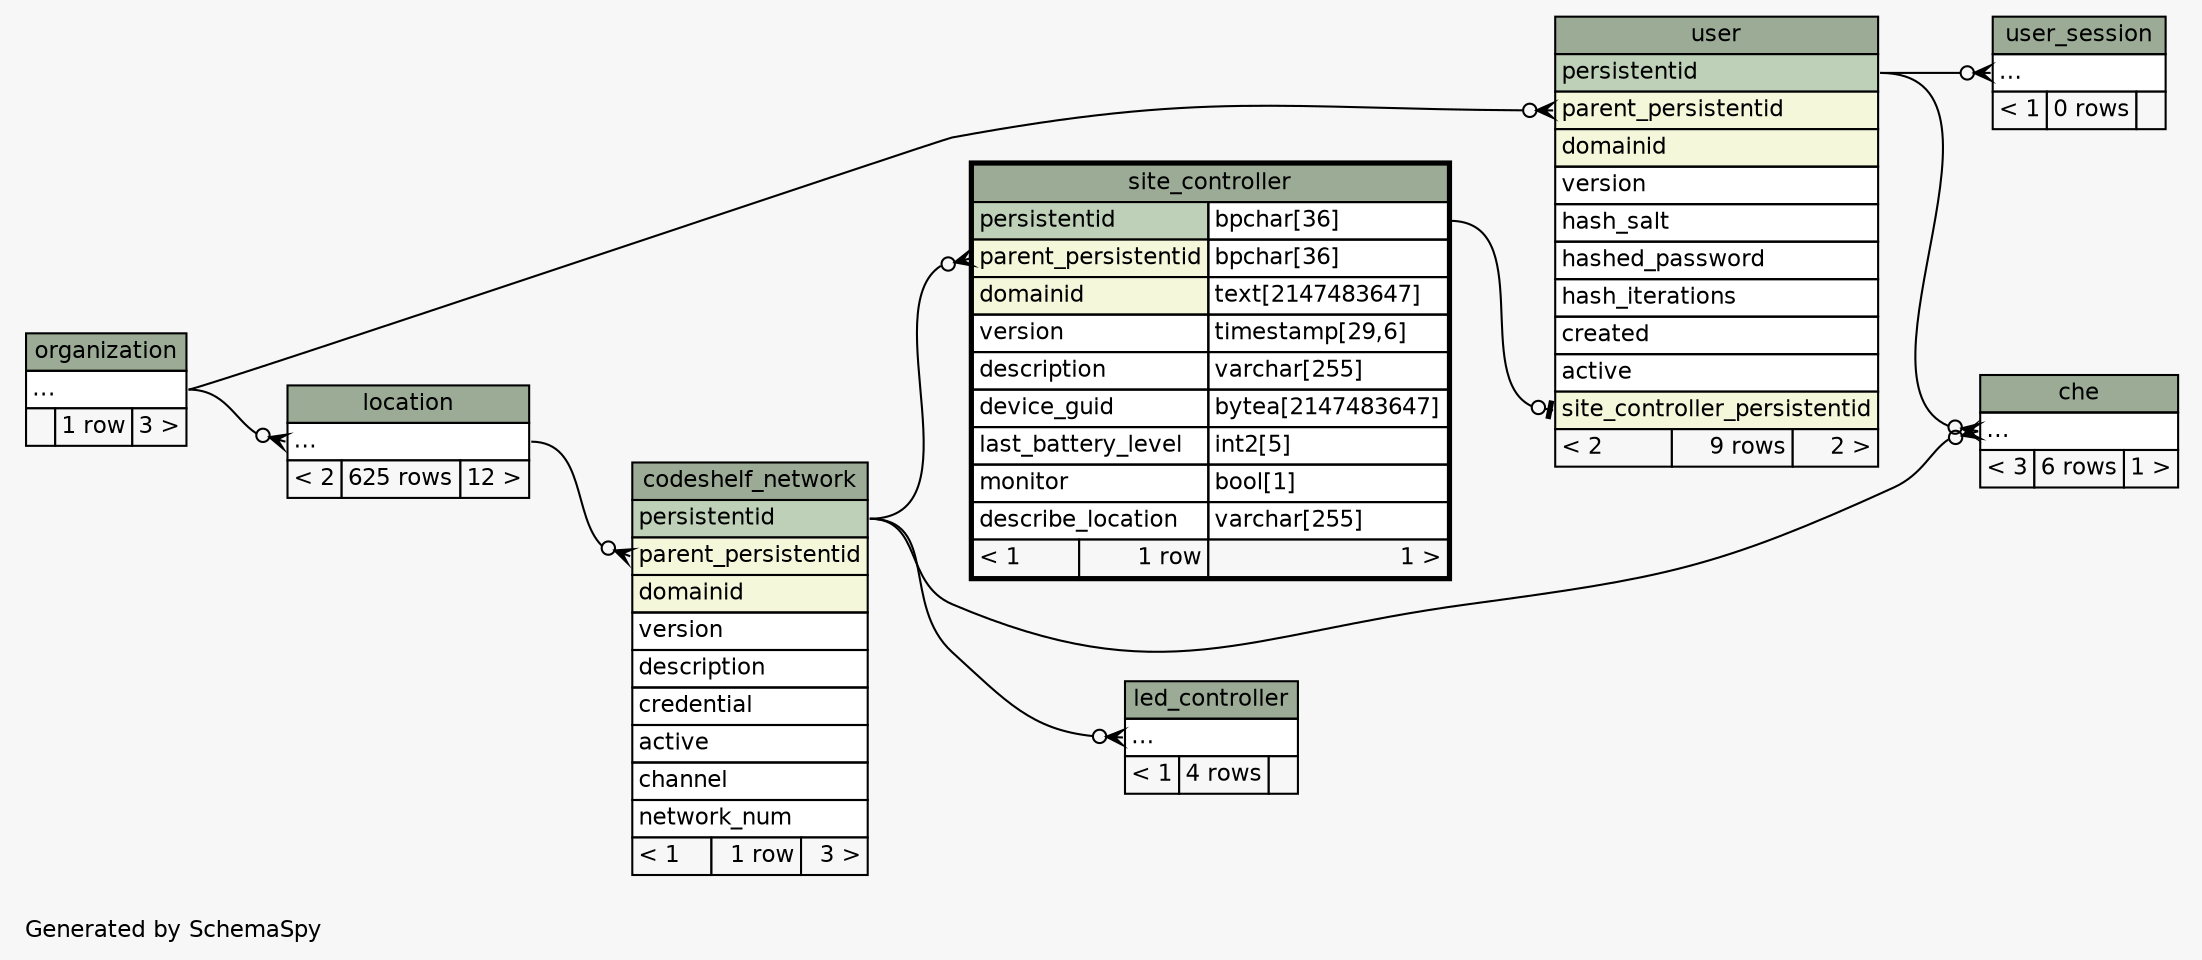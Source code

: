 // dot 2.26.0 on Linux 2.6.32-431.17.1.el6.x86_64
// SchemaSpy rev 590
digraph "twoDegreesRelationshipsDiagram" {
  graph [
    rankdir="RL"
    bgcolor="#f7f7f7"
    label="\nGenerated by SchemaSpy"
    labeljust="l"
    nodesep="0.18"
    ranksep="0.46"
    fontname="Helvetica"
    fontsize="11"
  ];
  node [
    fontname="Helvetica"
    fontsize="11"
    shape="plaintext"
  ];
  edge [
    arrowsize="0.8"
  ];
  "che":"elipses":w -> "user":"persistentid":e [arrowhead=none dir=back arrowtail=crowodot];
  "che":"elipses":w -> "codeshelf_network":"persistentid":e [arrowhead=none dir=back arrowtail=crowodot];
  "codeshelf_network":"parent_persistentid":w -> "location":"elipses":e [arrowhead=none dir=back arrowtail=crowodot];
  "led_controller":"elipses":w -> "codeshelf_network":"persistentid":e [arrowhead=none dir=back arrowtail=crowodot];
  "location":"elipses":w -> "organization":"elipses":e [arrowhead=none dir=back arrowtail=crowodot];
  "site_controller":"parent_persistentid":w -> "codeshelf_network":"persistentid":e [arrowhead=none dir=back arrowtail=crowodot];
  "user":"parent_persistentid":w -> "organization":"elipses":e [arrowhead=none dir=back arrowtail=crowodot];
  "user":"site_controller_persistentid":w -> "site_controller":"persistentid.type":e [arrowhead=none dir=back arrowtail=teeodot];
  "user_session":"elipses":w -> "user":"persistentid":e [arrowhead=none dir=back arrowtail=crowodot];
  "che" [
    label=<
    <TABLE BORDER="0" CELLBORDER="1" CELLSPACING="0" BGCOLOR="#ffffff">
      <TR><TD COLSPAN="3" BGCOLOR="#9bab96" ALIGN="CENTER">che</TD></TR>
      <TR><TD PORT="elipses" COLSPAN="3" ALIGN="LEFT">...</TD></TR>
      <TR><TD ALIGN="LEFT" BGCOLOR="#f7f7f7">&lt; 3</TD><TD ALIGN="RIGHT" BGCOLOR="#f7f7f7">6 rows</TD><TD ALIGN="RIGHT" BGCOLOR="#f7f7f7">1 &gt;</TD></TR>
    </TABLE>>
    URL="che.html"
    tooltip="che"
  ];
  "codeshelf_network" [
    label=<
    <TABLE BORDER="0" CELLBORDER="1" CELLSPACING="0" BGCOLOR="#ffffff">
      <TR><TD COLSPAN="3" BGCOLOR="#9bab96" ALIGN="CENTER">codeshelf_network</TD></TR>
      <TR><TD PORT="persistentid" COLSPAN="3" BGCOLOR="#bed1b8" ALIGN="LEFT">persistentid</TD></TR>
      <TR><TD PORT="parent_persistentid" COLSPAN="3" BGCOLOR="#f4f7da" ALIGN="LEFT">parent_persistentid</TD></TR>
      <TR><TD PORT="domainid" COLSPAN="3" BGCOLOR="#f4f7da" ALIGN="LEFT">domainid</TD></TR>
      <TR><TD PORT="version" COLSPAN="3" ALIGN="LEFT">version</TD></TR>
      <TR><TD PORT="description" COLSPAN="3" ALIGN="LEFT">description</TD></TR>
      <TR><TD PORT="credential" COLSPAN="3" ALIGN="LEFT">credential</TD></TR>
      <TR><TD PORT="active" COLSPAN="3" ALIGN="LEFT">active</TD></TR>
      <TR><TD PORT="channel" COLSPAN="3" ALIGN="LEFT">channel</TD></TR>
      <TR><TD PORT="network_num" COLSPAN="3" ALIGN="LEFT">network_num</TD></TR>
      <TR><TD ALIGN="LEFT" BGCOLOR="#f7f7f7">&lt; 1</TD><TD ALIGN="RIGHT" BGCOLOR="#f7f7f7">1 row</TD><TD ALIGN="RIGHT" BGCOLOR="#f7f7f7">3 &gt;</TD></TR>
    </TABLE>>
    URL="codeshelf_network.html"
    tooltip="codeshelf_network"
  ];
  "led_controller" [
    label=<
    <TABLE BORDER="0" CELLBORDER="1" CELLSPACING="0" BGCOLOR="#ffffff">
      <TR><TD COLSPAN="3" BGCOLOR="#9bab96" ALIGN="CENTER">led_controller</TD></TR>
      <TR><TD PORT="elipses" COLSPAN="3" ALIGN="LEFT">...</TD></TR>
      <TR><TD ALIGN="LEFT" BGCOLOR="#f7f7f7">&lt; 1</TD><TD ALIGN="RIGHT" BGCOLOR="#f7f7f7">4 rows</TD><TD ALIGN="RIGHT" BGCOLOR="#f7f7f7">  </TD></TR>
    </TABLE>>
    URL="led_controller.html"
    tooltip="led_controller"
  ];
  "location" [
    label=<
    <TABLE BORDER="0" CELLBORDER="1" CELLSPACING="0" BGCOLOR="#ffffff">
      <TR><TD COLSPAN="3" BGCOLOR="#9bab96" ALIGN="CENTER">location</TD></TR>
      <TR><TD PORT="elipses" COLSPAN="3" ALIGN="LEFT">...</TD></TR>
      <TR><TD ALIGN="LEFT" BGCOLOR="#f7f7f7">&lt; 2</TD><TD ALIGN="RIGHT" BGCOLOR="#f7f7f7">625 rows</TD><TD ALIGN="RIGHT" BGCOLOR="#f7f7f7">12 &gt;</TD></TR>
    </TABLE>>
    URL="location.html"
    tooltip="location"
  ];
  "organization" [
    label=<
    <TABLE BORDER="0" CELLBORDER="1" CELLSPACING="0" BGCOLOR="#ffffff">
      <TR><TD COLSPAN="3" BGCOLOR="#9bab96" ALIGN="CENTER">organization</TD></TR>
      <TR><TD PORT="elipses" COLSPAN="3" ALIGN="LEFT">...</TD></TR>
      <TR><TD ALIGN="LEFT" BGCOLOR="#f7f7f7">  </TD><TD ALIGN="RIGHT" BGCOLOR="#f7f7f7">1 row</TD><TD ALIGN="RIGHT" BGCOLOR="#f7f7f7">3 &gt;</TD></TR>
    </TABLE>>
    URL="organization.html"
    tooltip="organization"
  ];
  "site_controller" [
    label=<
    <TABLE BORDER="2" CELLBORDER="1" CELLSPACING="0" BGCOLOR="#ffffff">
      <TR><TD COLSPAN="3" BGCOLOR="#9bab96" ALIGN="CENTER">site_controller</TD></TR>
      <TR><TD PORT="persistentid" COLSPAN="2" BGCOLOR="#bed1b8" ALIGN="LEFT">persistentid</TD><TD PORT="persistentid.type" ALIGN="LEFT">bpchar[36]</TD></TR>
      <TR><TD PORT="parent_persistentid" COLSPAN="2" BGCOLOR="#f4f7da" ALIGN="LEFT">parent_persistentid</TD><TD PORT="parent_persistentid.type" ALIGN="LEFT">bpchar[36]</TD></TR>
      <TR><TD PORT="domainid" COLSPAN="2" BGCOLOR="#f4f7da" ALIGN="LEFT">domainid</TD><TD PORT="domainid.type" ALIGN="LEFT">text[2147483647]</TD></TR>
      <TR><TD PORT="version" COLSPAN="2" ALIGN="LEFT">version</TD><TD PORT="version.type" ALIGN="LEFT">timestamp[29,6]</TD></TR>
      <TR><TD PORT="description" COLSPAN="2" ALIGN="LEFT">description</TD><TD PORT="description.type" ALIGN="LEFT">varchar[255]</TD></TR>
      <TR><TD PORT="device_guid" COLSPAN="2" ALIGN="LEFT">device_guid</TD><TD PORT="device_guid.type" ALIGN="LEFT">bytea[2147483647]</TD></TR>
      <TR><TD PORT="last_battery_level" COLSPAN="2" ALIGN="LEFT">last_battery_level</TD><TD PORT="last_battery_level.type" ALIGN="LEFT">int2[5]</TD></TR>
      <TR><TD PORT="monitor" COLSPAN="2" ALIGN="LEFT">monitor</TD><TD PORT="monitor.type" ALIGN="LEFT">bool[1]</TD></TR>
      <TR><TD PORT="describe_location" COLSPAN="2" ALIGN="LEFT">describe_location</TD><TD PORT="describe_location.type" ALIGN="LEFT">varchar[255]</TD></TR>
      <TR><TD ALIGN="LEFT" BGCOLOR="#f7f7f7">&lt; 1</TD><TD ALIGN="RIGHT" BGCOLOR="#f7f7f7">1 row</TD><TD ALIGN="RIGHT" BGCOLOR="#f7f7f7">1 &gt;</TD></TR>
    </TABLE>>
    URL="site_controller.html"
    tooltip="site_controller"
  ];
  "user" [
    label=<
    <TABLE BORDER="0" CELLBORDER="1" CELLSPACING="0" BGCOLOR="#ffffff">
      <TR><TD COLSPAN="3" BGCOLOR="#9bab96" ALIGN="CENTER">user</TD></TR>
      <TR><TD PORT="persistentid" COLSPAN="3" BGCOLOR="#bed1b8" ALIGN="LEFT">persistentid</TD></TR>
      <TR><TD PORT="parent_persistentid" COLSPAN="3" BGCOLOR="#f4f7da" ALIGN="LEFT">parent_persistentid</TD></TR>
      <TR><TD PORT="domainid" COLSPAN="3" BGCOLOR="#f4f7da" ALIGN="LEFT">domainid</TD></TR>
      <TR><TD PORT="version" COLSPAN="3" ALIGN="LEFT">version</TD></TR>
      <TR><TD PORT="hash_salt" COLSPAN="3" ALIGN="LEFT">hash_salt</TD></TR>
      <TR><TD PORT="hashed_password" COLSPAN="3" ALIGN="LEFT">hashed_password</TD></TR>
      <TR><TD PORT="hash_iterations" COLSPAN="3" ALIGN="LEFT">hash_iterations</TD></TR>
      <TR><TD PORT="created" COLSPAN="3" ALIGN="LEFT">created</TD></TR>
      <TR><TD PORT="active" COLSPAN="3" ALIGN="LEFT">active</TD></TR>
      <TR><TD PORT="site_controller_persistentid" COLSPAN="3" BGCOLOR="#f4f7da" ALIGN="LEFT">site_controller_persistentid</TD></TR>
      <TR><TD ALIGN="LEFT" BGCOLOR="#f7f7f7">&lt; 2</TD><TD ALIGN="RIGHT" BGCOLOR="#f7f7f7">9 rows</TD><TD ALIGN="RIGHT" BGCOLOR="#f7f7f7">2 &gt;</TD></TR>
    </TABLE>>
    URL="user.html"
    tooltip="user"
  ];
  "user_session" [
    label=<
    <TABLE BORDER="0" CELLBORDER="1" CELLSPACING="0" BGCOLOR="#ffffff">
      <TR><TD COLSPAN="3" BGCOLOR="#9bab96" ALIGN="CENTER">user_session</TD></TR>
      <TR><TD PORT="elipses" COLSPAN="3" ALIGN="LEFT">...</TD></TR>
      <TR><TD ALIGN="LEFT" BGCOLOR="#f7f7f7">&lt; 1</TD><TD ALIGN="RIGHT" BGCOLOR="#f7f7f7">0 rows</TD><TD ALIGN="RIGHT" BGCOLOR="#f7f7f7">  </TD></TR>
    </TABLE>>
    URL="user_session.html"
    tooltip="user_session"
  ];
}
